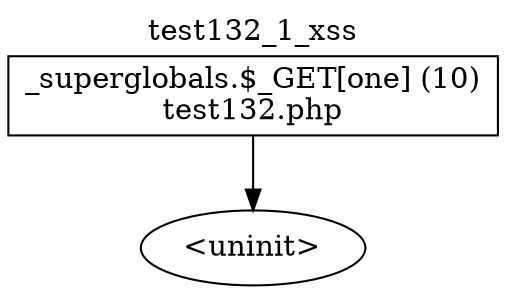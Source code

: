digraph cfg {
  label="test132_1_xss";
  labelloc=t;
  n1 [shape=box, label="_superglobals.$_GET[one] (10)\ntest132.php"];
  n2 [shape=ellipse, label="<uninit>"];
  n1 -> n2;
}
